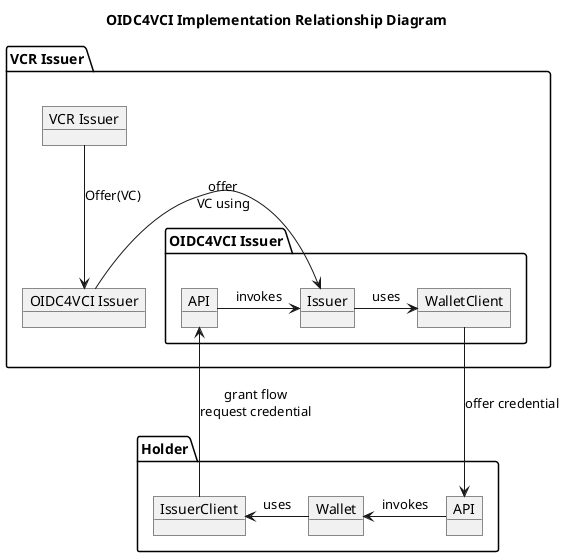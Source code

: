 @startuml
'https://plantuml.com/object-diagram

title OIDC4VCI Implementation Relationship Diagram

package "VCR Issuer" {
    object "VCR Issuer" as VCRIssuer
    object "OIDC4VCI Issuer" as Publisher
    package "OIDC4VCI Issuer" {
        object Issuer
        object "API" as IssuerAPI
        object WalletClient
    }
}

package Holder {
    object Wallet
    object "API" as HolderAPI
    object IssuerClient
}

VCRIssuer -down-> Publisher : Offer(VC)
Publisher->Issuer : offer\nVC using
Issuer->WalletClient : uses
IssuerAPI->Issuer : invokes
WalletClient -down-> HolderAPI : offer credential

HolderAPI -left-> Wallet : invokes
Wallet -> IssuerClient : uses
IssuerClient -> IssuerAPI : grant flow\nrequest credential
@enduml